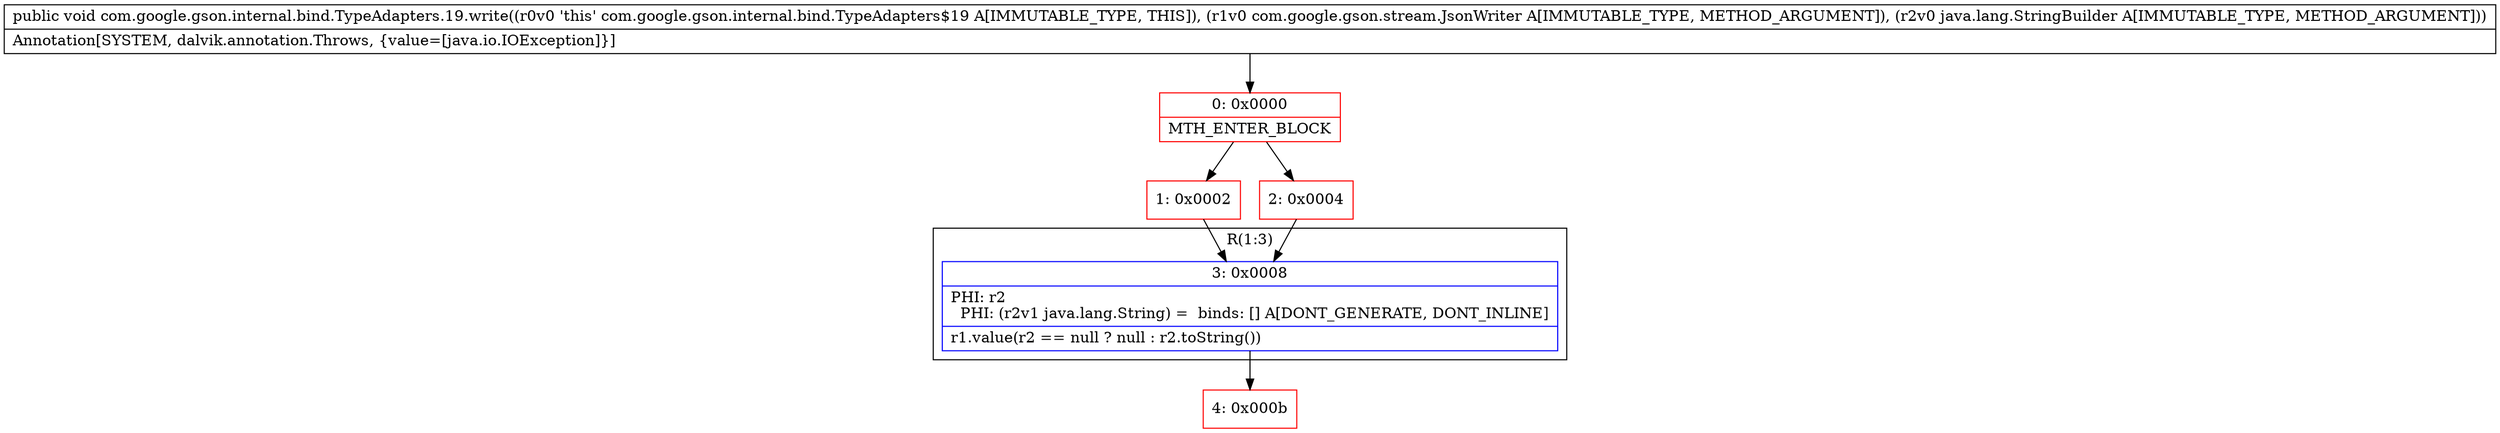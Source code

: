 digraph "CFG forcom.google.gson.internal.bind.TypeAdapters.19.write(Lcom\/google\/gson\/stream\/JsonWriter;Ljava\/lang\/StringBuilder;)V" {
subgraph cluster_Region_139842438 {
label = "R(1:3)";
node [shape=record,color=blue];
Node_3 [shape=record,label="{3\:\ 0x0008|PHI: r2 \l  PHI: (r2v1 java.lang.String) =  binds: [] A[DONT_GENERATE, DONT_INLINE]\l|r1.value(r2 == null ? null : r2.toString())\l}"];
}
Node_0 [shape=record,color=red,label="{0\:\ 0x0000|MTH_ENTER_BLOCK\l}"];
Node_1 [shape=record,color=red,label="{1\:\ 0x0002}"];
Node_2 [shape=record,color=red,label="{2\:\ 0x0004}"];
Node_4 [shape=record,color=red,label="{4\:\ 0x000b}"];
MethodNode[shape=record,label="{public void com.google.gson.internal.bind.TypeAdapters.19.write((r0v0 'this' com.google.gson.internal.bind.TypeAdapters$19 A[IMMUTABLE_TYPE, THIS]), (r1v0 com.google.gson.stream.JsonWriter A[IMMUTABLE_TYPE, METHOD_ARGUMENT]), (r2v0 java.lang.StringBuilder A[IMMUTABLE_TYPE, METHOD_ARGUMENT]))  | Annotation[SYSTEM, dalvik.annotation.Throws, \{value=[java.io.IOException]\}]\l}"];
MethodNode -> Node_0;
Node_3 -> Node_4;
Node_0 -> Node_1;
Node_0 -> Node_2;
Node_1 -> Node_3;
Node_2 -> Node_3;
}

